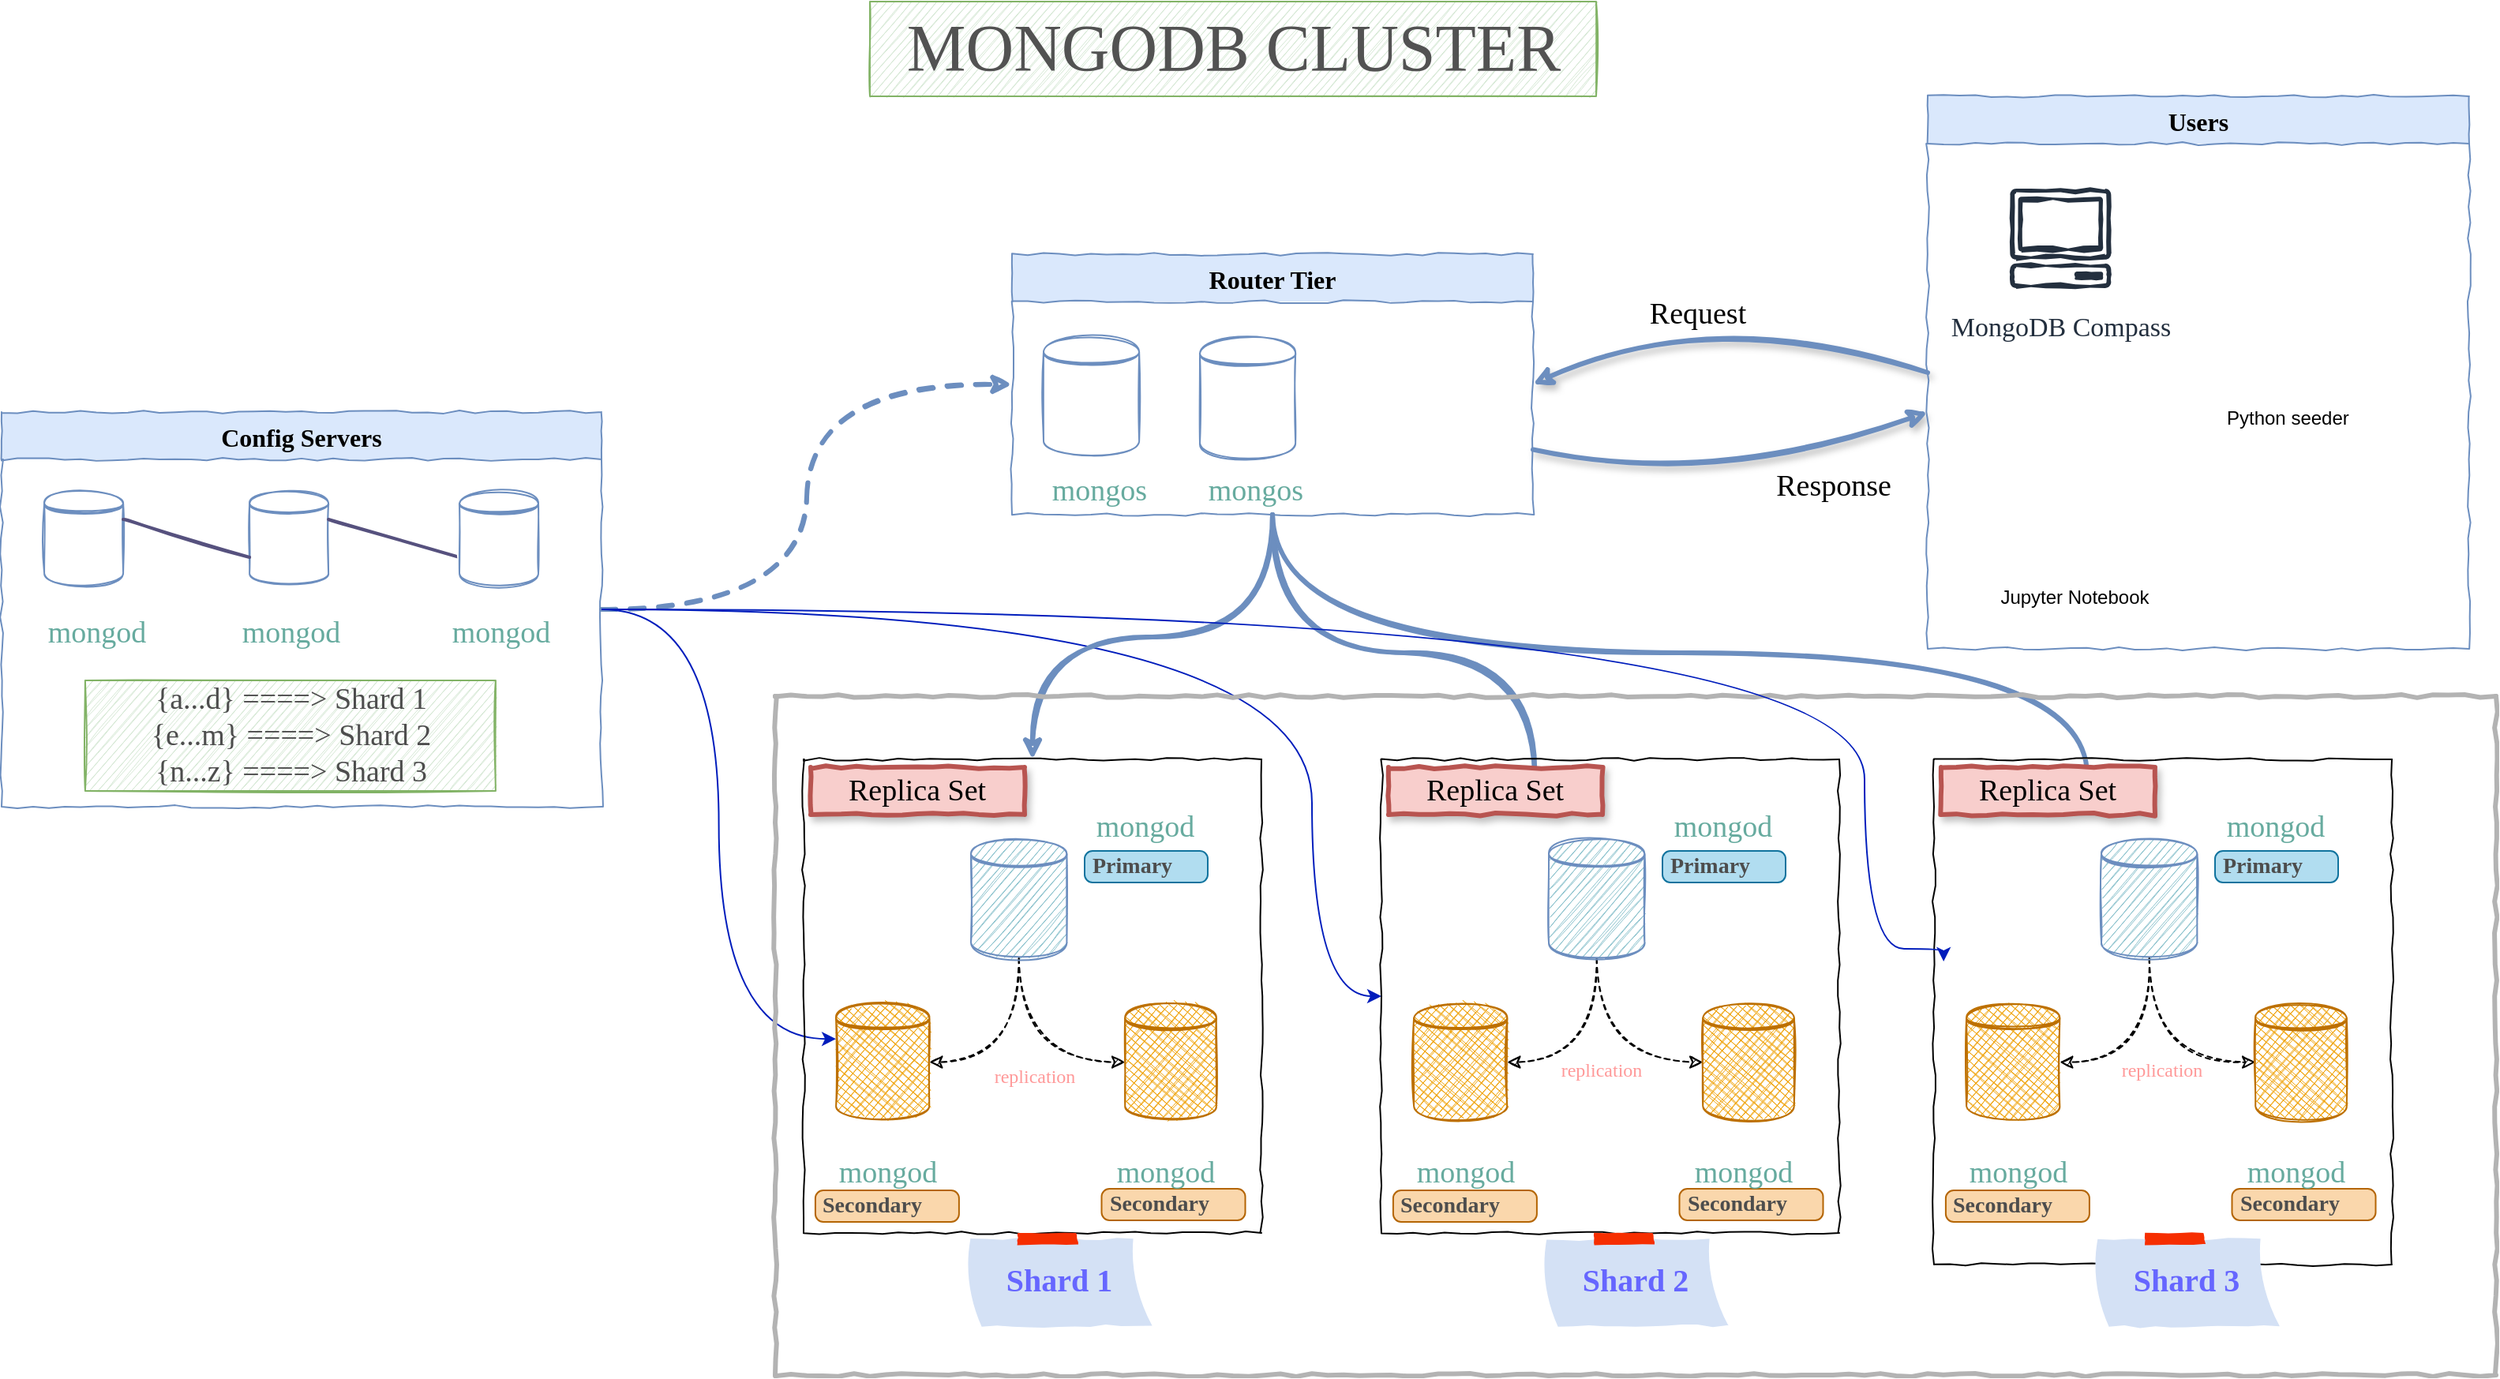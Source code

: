 <mxfile version="27.0.6">
  <diagram name="Page-1" id="GDXkgUDsIikYT0okoggX">
    <mxGraphModel dx="2209" dy="1267" grid="1" gridSize="10" guides="1" tooltips="1" connect="1" arrows="1" fold="1" page="1" pageScale="1" pageWidth="827" pageHeight="1169" math="0" shadow="0">
      <root>
        <mxCell id="0" />
        <mxCell id="1" parent="0" />
        <mxCell id="fuMWXnp4Dmd2ntmeUKRE-1" style="edgeStyle=orthogonalEdgeStyle;orthogonalLoop=1;jettySize=auto;html=1;exitX=1;exitY=0.5;exitDx=0;exitDy=0;entryX=0;entryY=0.5;entryDx=0;entryDy=0;fontFamily=Lucida Console;fontSize=12;strokeWidth=3;fillColor=#dae8fc;strokeColor=#6c8ebf;dashed=1;curved=1;sketch=1;" edge="1" parent="1" source="fuMWXnp4Dmd2ntmeUKRE-3" target="fuMWXnp4Dmd2ntmeUKRE-27">
          <mxGeometry relative="1" as="geometry" />
        </mxCell>
        <mxCell id="fuMWXnp4Dmd2ntmeUKRE-128" style="edgeStyle=orthogonalEdgeStyle;rounded=0;orthogonalLoop=1;jettySize=auto;html=1;entryX=0;entryY=0.3;entryDx=0;entryDy=0;curved=1;fillColor=#0050ef;strokeColor=#001DBC;" edge="1" parent="1" source="fuMWXnp4Dmd2ntmeUKRE-3" target="fuMWXnp4Dmd2ntmeUKRE-57">
          <mxGeometry relative="1" as="geometry" />
        </mxCell>
        <mxCell id="fuMWXnp4Dmd2ntmeUKRE-129" style="edgeStyle=orthogonalEdgeStyle;rounded=0;orthogonalLoop=1;jettySize=auto;html=1;fillColor=#0050ef;strokeColor=#001DBC;curved=1;" edge="1" parent="1" source="fuMWXnp4Dmd2ntmeUKRE-3" target="fuMWXnp4Dmd2ntmeUKRE-68">
          <mxGeometry relative="1" as="geometry">
            <Array as="points">
              <mxPoint x="880" y="445" />
              <mxPoint x="880" y="690" />
            </Array>
          </mxGeometry>
        </mxCell>
        <mxCell id="fuMWXnp4Dmd2ntmeUKRE-3" value="Config Servers" style="swimlane;fontSize=16;startSize=30;fontFamily=Lucida Console;sketchStyle=comic;collapsible=0;fillColor=#dae8fc;strokeColor=#6c8ebf;sketch=1;" vertex="1" parent="1">
          <mxGeometry x="50" y="320" width="380" height="250" as="geometry" />
        </mxCell>
        <mxCell id="fuMWXnp4Dmd2ntmeUKRE-4" value="" style="group;sketch=1;" vertex="1" connectable="0" parent="fuMWXnp4Dmd2ntmeUKRE-3">
          <mxGeometry x="27.05" y="50" width="65.9" height="75" as="geometry" />
        </mxCell>
        <mxCell id="fuMWXnp4Dmd2ntmeUKRE-5" value="" style="shape=datastore;whiteSpace=wrap;html=1;glass=0;fontFamily=Lucida Console;fontSize=16;strokeColor=#6c8ebf;shadow=0;fillStyle=solid;sketch=1;" vertex="1" parent="fuMWXnp4Dmd2ntmeUKRE-4">
          <mxGeometry width="50" height="60" as="geometry" />
        </mxCell>
        <mxCell id="fuMWXnp4Dmd2ntmeUKRE-6" value="" style="shape=image;verticalLabelPosition=bottom;labelBackgroundColor=#ffffff;verticalAlign=top;aspect=fixed;imageAspect=0;image=https://upload.wikimedia.org/wikipedia/commons/thumb/f/f9/Antu_mongodb.svg/2048px-Antu_mongodb.svg.png;direction=south;sketch=1;" vertex="1" parent="fuMWXnp4Dmd2ntmeUKRE-4">
          <mxGeometry x="11.667" y="19.997" width="26.667" height="26.667" as="geometry" />
        </mxCell>
        <mxCell id="fuMWXnp4Dmd2ntmeUKRE-7" value="" style="shape=image;verticalLabelPosition=bottom;labelBackgroundColor=#ffffff;verticalAlign=top;aspect=fixed;imageAspect=0;image=https://www.docker.com/wp-content/uploads/2022/03/vertical-logo-monochromatic.png;sketch=1;" vertex="1" parent="fuMWXnp4Dmd2ntmeUKRE-4">
          <mxGeometry x="25" y="40" width="40.9" height="35" as="geometry" />
        </mxCell>
        <mxCell id="fuMWXnp4Dmd2ntmeUKRE-8" value="" style="group;sketch=1;" vertex="1" connectable="0" parent="fuMWXnp4Dmd2ntmeUKRE-3">
          <mxGeometry x="157.05" y="50" width="65.9" height="75" as="geometry" />
        </mxCell>
        <mxCell id="fuMWXnp4Dmd2ntmeUKRE-9" value="" style="shape=datastore;whiteSpace=wrap;html=1;glass=0;fontFamily=Lucida Console;fontSize=16;strokeColor=#6c8ebf;shadow=0;fillStyle=solid;sketch=1;" vertex="1" parent="fuMWXnp4Dmd2ntmeUKRE-8">
          <mxGeometry width="50" height="60" as="geometry" />
        </mxCell>
        <mxCell id="fuMWXnp4Dmd2ntmeUKRE-10" value="" style="shape=image;verticalLabelPosition=bottom;labelBackgroundColor=#ffffff;verticalAlign=top;aspect=fixed;imageAspect=0;image=https://upload.wikimedia.org/wikipedia/commons/thumb/f/f9/Antu_mongodb.svg/2048px-Antu_mongodb.svg.png;direction=south;sketch=1;" vertex="1" parent="fuMWXnp4Dmd2ntmeUKRE-8">
          <mxGeometry x="11.667" y="19.997" width="26.667" height="26.667" as="geometry" />
        </mxCell>
        <mxCell id="fuMWXnp4Dmd2ntmeUKRE-11" value="" style="shape=image;verticalLabelPosition=bottom;labelBackgroundColor=#ffffff;verticalAlign=top;aspect=fixed;imageAspect=0;image=https://www.docker.com/wp-content/uploads/2022/03/vertical-logo-monochromatic.png;sketch=1;" vertex="1" parent="fuMWXnp4Dmd2ntmeUKRE-8">
          <mxGeometry x="25" y="40" width="40.9" height="35" as="geometry" />
        </mxCell>
        <mxCell id="fuMWXnp4Dmd2ntmeUKRE-12" value="mongod" style="text;html=1;align=center;verticalAlign=middle;resizable=0;points=[];autosize=1;strokeColor=none;fontSize=19;fontFamily=Lucida Console;fontColor=#67AB9F;sketch=1;" vertex="1" parent="fuMWXnp4Dmd2ntmeUKRE-3">
          <mxGeometry x="142.95" y="125" width="80" height="30" as="geometry" />
        </mxCell>
        <mxCell id="fuMWXnp4Dmd2ntmeUKRE-13" value="mongod" style="text;html=1;align=center;verticalAlign=middle;resizable=0;points=[];autosize=1;strokeColor=none;fontSize=19;fontFamily=Lucida Console;fontColor=#67AB9F;sketch=1;" vertex="1" parent="fuMWXnp4Dmd2ntmeUKRE-3">
          <mxGeometry x="20.0" y="125" width="80" height="30" as="geometry" />
        </mxCell>
        <mxCell id="fuMWXnp4Dmd2ntmeUKRE-14" value="mongod" style="text;html=1;align=center;verticalAlign=middle;resizable=0;points=[];autosize=1;strokeColor=none;fontSize=19;fontFamily=Lucida Console;fontColor=#67AB9F;sketch=1;" vertex="1" parent="fuMWXnp4Dmd2ntmeUKRE-3">
          <mxGeometry x="275.9" y="125" width="80" height="30" as="geometry" />
        </mxCell>
        <mxCell id="fuMWXnp4Dmd2ntmeUKRE-15" style="orthogonalLoop=1;jettySize=auto;html=1;exitX=1;exitY=0.3;exitDx=0;exitDy=0;entryX=0;entryY=0.7;entryDx=0;entryDy=0;fontFamily=Lucida Console;fontSize=19;fontColor=#67AB9F;strokeWidth=2;endArrow=none;endFill=0;fillColor=#d0cee2;strokeColor=#56517e;curved=1;sketch=1;" edge="1" parent="fuMWXnp4Dmd2ntmeUKRE-3" source="fuMWXnp4Dmd2ntmeUKRE-5" target="fuMWXnp4Dmd2ntmeUKRE-9">
          <mxGeometry relative="1" as="geometry" />
        </mxCell>
        <mxCell id="fuMWXnp4Dmd2ntmeUKRE-16" style="orthogonalLoop=1;jettySize=auto;html=1;exitX=1;exitY=0.3;exitDx=0;exitDy=0;fontFamily=Lucida Console;fontSize=19;fontColor=#67AB9F;strokeWidth=2;endArrow=none;endFill=0;fillColor=#d0cee2;strokeColor=#56517e;entryX=0;entryY=0.7;entryDx=0;entryDy=0;curved=1;sketch=1;" edge="1" parent="fuMWXnp4Dmd2ntmeUKRE-3" source="fuMWXnp4Dmd2ntmeUKRE-9" target="fuMWXnp4Dmd2ntmeUKRE-18">
          <mxGeometry relative="1" as="geometry">
            <mxPoint x="111.706" y="300" as="targetPoint" />
          </mxGeometry>
        </mxCell>
        <mxCell id="fuMWXnp4Dmd2ntmeUKRE-17" value="" style="group;sketch=1;" vertex="1" connectable="0" parent="fuMWXnp4Dmd2ntmeUKRE-3">
          <mxGeometry x="290" y="50" width="65.9" height="75" as="geometry" />
        </mxCell>
        <mxCell id="fuMWXnp4Dmd2ntmeUKRE-18" value="" style="shape=datastore;whiteSpace=wrap;html=1;glass=0;fontFamily=Lucida Console;fontSize=16;strokeColor=#6c8ebf;shadow=0;fillStyle=solid;sketch=1;" vertex="1" parent="fuMWXnp4Dmd2ntmeUKRE-17">
          <mxGeometry width="50" height="60" as="geometry" />
        </mxCell>
        <mxCell id="fuMWXnp4Dmd2ntmeUKRE-19" value="" style="shape=image;verticalLabelPosition=bottom;labelBackgroundColor=#ffffff;verticalAlign=top;aspect=fixed;imageAspect=0;image=https://upload.wikimedia.org/wikipedia/commons/thumb/f/f9/Antu_mongodb.svg/2048px-Antu_mongodb.svg.png;direction=south;sketch=1;" vertex="1" parent="fuMWXnp4Dmd2ntmeUKRE-17">
          <mxGeometry x="11.667" y="19.997" width="26.667" height="26.667" as="geometry" />
        </mxCell>
        <mxCell id="fuMWXnp4Dmd2ntmeUKRE-20" value="" style="shape=image;verticalLabelPosition=bottom;labelBackgroundColor=#ffffff;verticalAlign=top;aspect=fixed;imageAspect=0;image=https://www.docker.com/wp-content/uploads/2022/03/vertical-logo-monochromatic.png;sketch=1;" vertex="1" parent="fuMWXnp4Dmd2ntmeUKRE-17">
          <mxGeometry x="25" y="40" width="40.9" height="35" as="geometry" />
        </mxCell>
        <mxCell id="fuMWXnp4Dmd2ntmeUKRE-21" value="&lt;font color=&quot;#4d4d4d&quot;&gt;{a...d} ====&amp;gt; Shard 1&lt;br&gt;{e...m} ====&amp;gt; Shard 2&lt;br&gt;{n...z} ====&amp;gt; Shard 3&lt;/font&gt;" style="text;html=1;align=center;verticalAlign=middle;resizable=0;points=[];autosize=1;strokeColor=#82b366;fontSize=19;fontFamily=Lucida Console;fillColor=#d5e8d4;glass=0;sketch=1;" vertex="1" parent="fuMWXnp4Dmd2ntmeUKRE-3">
          <mxGeometry x="52.95" y="170" width="260" height="70" as="geometry" />
        </mxCell>
        <mxCell id="fuMWXnp4Dmd2ntmeUKRE-22" style="edgeStyle=orthogonalEdgeStyle;orthogonalLoop=1;jettySize=auto;html=1;exitX=0.5;exitY=1;exitDx=0;exitDy=0;fontFamily=Lucida Console;fontSize=12;strokeWidth=3;strokeColor=#6c8ebf;fillColor=#dae8fc;curved=1;sketch=1;" edge="1" parent="1" source="fuMWXnp4Dmd2ntmeUKRE-27" target="fuMWXnp4Dmd2ntmeUKRE-41">
          <mxGeometry relative="1" as="geometry" />
        </mxCell>
        <mxCell id="fuMWXnp4Dmd2ntmeUKRE-23" style="edgeStyle=orthogonalEdgeStyle;orthogonalLoop=1;jettySize=auto;html=1;exitX=0.5;exitY=1;exitDx=0;exitDy=0;entryX=0.5;entryY=0;entryDx=0;entryDy=0;fontFamily=Lucida Console;fontSize=12;strokeWidth=3;strokeColor=#6c8ebf;fillColor=#dae8fc;curved=1;sketch=1;" edge="1" parent="1" source="fuMWXnp4Dmd2ntmeUKRE-27">
          <mxGeometry relative="1" as="geometry">
            <mxPoint x="1021" y="560" as="targetPoint" />
          </mxGeometry>
        </mxCell>
        <mxCell id="fuMWXnp4Dmd2ntmeUKRE-24" style="edgeStyle=orthogonalEdgeStyle;orthogonalLoop=1;jettySize=auto;html=1;exitX=0.5;exitY=1;exitDx=0;exitDy=0;fontFamily=Lucida Console;fontSize=12;strokeWidth=3;strokeColor=#6c8ebf;fillColor=#dae8fc;curved=1;sketch=1;" edge="1" parent="1" source="fuMWXnp4Dmd2ntmeUKRE-27">
          <mxGeometry relative="1" as="geometry">
            <mxPoint x="1371" y="560" as="targetPoint" />
          </mxGeometry>
        </mxCell>
        <mxCell id="fuMWXnp4Dmd2ntmeUKRE-25" style="edgeStyle=none;orthogonalLoop=1;jettySize=auto;html=1;exitX=1;exitY=0.75;exitDx=0;exitDy=0;shadow=1;fontFamily=Lucida Console;fontSize=19;fontColor=#000000;endArrow=classic;endFill=1;strokeWidth=3;fillColor=#dae8fc;strokeColor=#6c8ebf;curved=1;sketch=1;" edge="1" parent="1" source="fuMWXnp4Dmd2ntmeUKRE-27">
          <mxGeometry relative="1" as="geometry">
            <mxPoint x="1270" y="320" as="targetPoint" />
            <Array as="points">
              <mxPoint x="1130" y="370" />
            </Array>
          </mxGeometry>
        </mxCell>
        <mxCell id="fuMWXnp4Dmd2ntmeUKRE-26" value="Response" style="edgeLabel;html=1;align=center;verticalAlign=middle;resizable=0;points=[];fontSize=19;fontFamily=Lucida Console;fontColor=#000000;sketch=1;" vertex="1" connectable="0" parent="fuMWXnp4Dmd2ntmeUKRE-25">
          <mxGeometry x="-0.402" y="2" relative="1" as="geometry">
            <mxPoint x="113" y="7" as="offset" />
          </mxGeometry>
        </mxCell>
        <mxCell id="fuMWXnp4Dmd2ntmeUKRE-27" value="Router Tier" style="swimlane;startSize=30;fontSize=16;fontFamily=Lucida Console;sketchStyle=comic;collapsible=0;fillColor=#dae8fc;strokeColor=#6c8ebf;sketch=1;" vertex="1" parent="1">
          <mxGeometry x="690" y="220" width="330" height="165" as="geometry" />
        </mxCell>
        <mxCell id="fuMWXnp4Dmd2ntmeUKRE-30" value="" style="group;sketch=1;" vertex="1" connectable="0" parent="fuMWXnp4Dmd2ntmeUKRE-27">
          <mxGeometry x="20" y="52" width="70" height="88" as="geometry" />
        </mxCell>
        <mxCell id="fuMWXnp4Dmd2ntmeUKRE-31" value="" style="shape=datastore;whiteSpace=wrap;html=1;glass=0;fontFamily=Lucida Console;fontSize=16;strokeColor=#6c8ebf;shadow=0;fillStyle=solid;sketch=1;" vertex="1" parent="fuMWXnp4Dmd2ntmeUKRE-30">
          <mxGeometry width="60.569" height="76.522" as="geometry" />
        </mxCell>
        <mxCell id="fuMWXnp4Dmd2ntmeUKRE-32" value="" style="shape=image;verticalLabelPosition=bottom;labelBackgroundColor=#ffffff;verticalAlign=top;aspect=fixed;imageAspect=0;image=https://upload.wikimedia.org/wikipedia/commons/thumb/f/f9/Antu_mongodb.svg/2048px-Antu_mongodb.svg.png;direction=south;sketch=1;" vertex="1" parent="fuMWXnp4Dmd2ntmeUKRE-30">
          <mxGeometry x="8.653" y="22.957" width="38.261" height="38.261" as="geometry" />
        </mxCell>
        <mxCell id="fuMWXnp4Dmd2ntmeUKRE-33" value="" style="shape=image;verticalLabelPosition=bottom;labelBackgroundColor=#ffffff;verticalAlign=top;aspect=fixed;imageAspect=0;image=https://www.docker.com/wp-content/uploads/2022/03/vertical-logo-monochromatic.png;sketch=1;" vertex="1" parent="fuMWXnp4Dmd2ntmeUKRE-30">
          <mxGeometry x="34.611" y="61.217" width="31.297" height="26.783" as="geometry" />
        </mxCell>
        <mxCell id="fuMWXnp4Dmd2ntmeUKRE-34" value="" style="group;sketch=1;" vertex="1" connectable="0" parent="fuMWXnp4Dmd2ntmeUKRE-27">
          <mxGeometry x="119" y="53" width="70" height="88" as="geometry" />
        </mxCell>
        <mxCell id="fuMWXnp4Dmd2ntmeUKRE-35" value="" style="shape=datastore;whiteSpace=wrap;html=1;glass=0;fontFamily=Lucida Console;fontSize=16;strokeColor=#6c8ebf;shadow=0;fillStyle=solid;sketch=1;" vertex="1" parent="fuMWXnp4Dmd2ntmeUKRE-34">
          <mxGeometry width="60.569" height="76.522" as="geometry" />
        </mxCell>
        <mxCell id="fuMWXnp4Dmd2ntmeUKRE-36" value="" style="shape=image;verticalLabelPosition=bottom;labelBackgroundColor=#ffffff;verticalAlign=top;aspect=fixed;imageAspect=0;image=https://upload.wikimedia.org/wikipedia/commons/thumb/f/f9/Antu_mongodb.svg/2048px-Antu_mongodb.svg.png;direction=south;sketch=1;" vertex="1" parent="fuMWXnp4Dmd2ntmeUKRE-34">
          <mxGeometry x="8.653" y="22.957" width="38.261" height="38.261" as="geometry" />
        </mxCell>
        <mxCell id="fuMWXnp4Dmd2ntmeUKRE-37" value="" style="shape=image;verticalLabelPosition=bottom;labelBackgroundColor=#ffffff;verticalAlign=top;aspect=fixed;imageAspect=0;image=https://www.docker.com/wp-content/uploads/2022/03/vertical-logo-monochromatic.png;sketch=1;" vertex="1" parent="fuMWXnp4Dmd2ntmeUKRE-34">
          <mxGeometry x="34.611" y="61.217" width="31.297" height="26.783" as="geometry" />
        </mxCell>
        <mxCell id="fuMWXnp4Dmd2ntmeUKRE-38" value="mongos" style="text;html=1;align=center;verticalAlign=middle;resizable=0;points=[];autosize=1;strokeColor=none;fontSize=19;fontFamily=Lucida Console;fontColor=#67AB9F;sketch=1;" vertex="1" parent="fuMWXnp4Dmd2ntmeUKRE-27">
          <mxGeometry x="15" y="135" width="80" height="30" as="geometry" />
        </mxCell>
        <mxCell id="fuMWXnp4Dmd2ntmeUKRE-39" value="mongos" style="text;html=1;align=center;verticalAlign=middle;resizable=0;points=[];autosize=1;strokeColor=none;fontSize=19;fontFamily=Lucida Console;fontColor=#67AB9F;sketch=1;" vertex="1" parent="fuMWXnp4Dmd2ntmeUKRE-27">
          <mxGeometry x="114" y="135" width="80" height="30" as="geometry" />
        </mxCell>
        <mxCell id="fuMWXnp4Dmd2ntmeUKRE-40" value="" style="swimlane;startSize=0;shadow=0;glass=0;disableMultiStroke=0;disableMultiStrokeFill=0;sketchStyle=comic;pointerEvents=1;fontFamily=Lucida Console;fontSize=12;fillColor=#bac8d3;collapsible=0;strokeWidth=3;swimlaneLine=0;strokeColor=#B3B3B3;sketch=1;" vertex="1" parent="1">
          <mxGeometry x="540" y="500" width="1090" height="430" as="geometry" />
        </mxCell>
        <mxCell id="fuMWXnp4Dmd2ntmeUKRE-41" value="" style="swimlane;startSize=0;shadow=0;glass=0;fontFamily=Lucida Console;fontSize=16;fillColor=#ffffff;gradientColor=none;sketchStyle=comic;collapsible=0;sketch=1;" vertex="1" parent="fuMWXnp4Dmd2ntmeUKRE-40">
          <mxGeometry x="18" y="40" width="290" height="300" as="geometry" />
        </mxCell>
        <mxCell id="fuMWXnp4Dmd2ntmeUKRE-42" style="edgeStyle=orthogonalEdgeStyle;orthogonalLoop=1;jettySize=auto;html=1;exitX=0.5;exitY=1;exitDx=0;exitDy=0;entryX=1;entryY=0.5;entryDx=0;entryDy=0;fontFamily=Lucida Console;fontSize=16;dashed=1;curved=1;sketch=1;" edge="1" parent="fuMWXnp4Dmd2ntmeUKRE-41" source="fuMWXnp4Dmd2ntmeUKRE-46" target="fuMWXnp4Dmd2ntmeUKRE-57">
          <mxGeometry relative="1" as="geometry" />
        </mxCell>
        <mxCell id="fuMWXnp4Dmd2ntmeUKRE-43" value="&lt;font color=&quot;#ff9999&quot;&gt;replication&lt;/font&gt;" style="edgeLabel;html=1;align=center;verticalAlign=middle;resizable=0;points=[];fontSize=12;fontFamily=Lucida Console;fontStyle=0;fontColor=#67AB9F;labelBackgroundColor=#ffffff;sketch=1;" vertex="1" connectable="0" parent="fuMWXnp4Dmd2ntmeUKRE-42">
          <mxGeometry x="-0.23" y="-2" relative="1" as="geometry">
            <mxPoint x="11" y="28" as="offset" />
          </mxGeometry>
        </mxCell>
        <mxCell id="fuMWXnp4Dmd2ntmeUKRE-44" style="edgeStyle=orthogonalEdgeStyle;orthogonalLoop=1;jettySize=auto;html=1;exitX=0.5;exitY=1;exitDx=0;exitDy=0;entryX=0;entryY=0.5;entryDx=0;entryDy=0;fontFamily=Lucida Console;fontSize=16;dashed=1;curved=1;sketch=1;" edge="1" parent="fuMWXnp4Dmd2ntmeUKRE-41" source="fuMWXnp4Dmd2ntmeUKRE-46" target="fuMWXnp4Dmd2ntmeUKRE-62">
          <mxGeometry relative="1" as="geometry" />
        </mxCell>
        <mxCell id="fuMWXnp4Dmd2ntmeUKRE-45" value="" style="group;sketch=1;" vertex="1" connectable="0" parent="fuMWXnp4Dmd2ntmeUKRE-41">
          <mxGeometry x="106" y="50" width="80" height="95" as="geometry" />
        </mxCell>
        <mxCell id="fuMWXnp4Dmd2ntmeUKRE-46" value="" style="shape=datastore;whiteSpace=wrap;html=1;glass=0;fontFamily=Lucida Console;fontSize=16;strokeColor=#6c8ebf;shadow=0;fillStyle=hachure;fillColor=#89C1CC;sketch=1;" vertex="1" parent="fuMWXnp4Dmd2ntmeUKRE-45">
          <mxGeometry width="60.698" height="76" as="geometry" />
        </mxCell>
        <mxCell id="fuMWXnp4Dmd2ntmeUKRE-47" value="" style="shape=image;verticalLabelPosition=bottom;labelBackgroundColor=#ffffff;verticalAlign=top;aspect=fixed;imageAspect=0;image=https://upload.wikimedia.org/wikipedia/commons/thumb/f/f9/Antu_mongodb.svg/2048px-Antu_mongodb.svg.png;direction=south;sketch=1;" vertex="1" parent="fuMWXnp4Dmd2ntmeUKRE-45">
          <mxGeometry x="14.164" y="25.329" width="32.372" height="32.372" as="geometry" />
        </mxCell>
        <mxCell id="fuMWXnp4Dmd2ntmeUKRE-48" value="" style="shape=image;verticalLabelPosition=bottom;labelBackgroundColor=#ffffff;verticalAlign=top;aspect=fixed;imageAspect=0;image=https://www.docker.com/wp-content/uploads/2022/03/vertical-logo-monochromatic.png;dashed=1;dashPattern=1 1;sketch=1;" vertex="1" parent="fuMWXnp4Dmd2ntmeUKRE-45">
          <mxGeometry x="38.001" y="52.513" width="49.651" height="42.489" as="geometry" />
        </mxCell>
        <mxCell id="fuMWXnp4Dmd2ntmeUKRE-49" value="&lt;font color=&quot;#4d4d4d&quot;&gt;Secondary&lt;/font&gt;" style="html=1;shadow=0;dashed=0;shape=mxgraph.bootstrap.rrect;rSize=5;strokeColor=#b46504;strokeWidth=1;fillColor=#fad7ac;whiteSpace=wrap;align=left;verticalAlign=middle;spacingLeft=0;fontStyle=1;fontSize=14;spacing=5;glass=0;disableMultiStroke=0;disableMultiStrokeFill=0;sketchStyle=comic;pointerEvents=1;fontFamily=Lucida Console;sketch=1;" vertex="1" parent="fuMWXnp4Dmd2ntmeUKRE-41">
          <mxGeometry x="7.45" y="273" width="91" height="20" as="geometry" />
        </mxCell>
        <mxCell id="fuMWXnp4Dmd2ntmeUKRE-50" value="&lt;font color=&quot;#4d4d4d&quot;&gt;Primary&lt;/font&gt;" style="html=1;shadow=0;dashed=0;shape=mxgraph.bootstrap.rrect;rSize=5;strokeColor=#10739e;strokeWidth=1;fillColor=#b1ddf0;whiteSpace=wrap;align=left;verticalAlign=middle;spacingLeft=0;fontStyle=1;fontSize=14;spacing=5;glass=0;disableMultiStroke=0;disableMultiStrokeFill=0;sketchStyle=comic;pointerEvents=1;fontFamily=Lucida Console;sketch=1;" vertex="1" parent="fuMWXnp4Dmd2ntmeUKRE-41">
          <mxGeometry x="178" y="58" width="78" height="20" as="geometry" />
        </mxCell>
        <mxCell id="fuMWXnp4Dmd2ntmeUKRE-51" value="&lt;font color=&quot;#4d4d4d&quot;&gt;Secondary&lt;/font&gt;" style="html=1;shadow=0;dashed=0;shape=mxgraph.bootstrap.rrect;rSize=5;strokeColor=#b46504;strokeWidth=1;fillColor=#fad7ac;whiteSpace=wrap;align=left;verticalAlign=middle;spacingLeft=0;fontStyle=1;fontSize=14;spacing=5;glass=0;disableMultiStroke=0;disableMultiStrokeFill=0;sketchStyle=comic;pointerEvents=1;fontFamily=Lucida Console;sketch=1;" vertex="1" parent="fuMWXnp4Dmd2ntmeUKRE-41">
          <mxGeometry x="188.75" y="272" width="91" height="20" as="geometry" />
        </mxCell>
        <mxCell id="fuMWXnp4Dmd2ntmeUKRE-52" value="mongod" style="text;html=1;align=center;verticalAlign=middle;resizable=0;points=[];autosize=1;strokeColor=none;fontSize=19;fontFamily=Lucida Console;fontColor=#67AB9F;sketch=1;" vertex="1" parent="fuMWXnp4Dmd2ntmeUKRE-41">
          <mxGeometry x="176" y="28" width="80" height="30" as="geometry" />
        </mxCell>
        <mxCell id="fuMWXnp4Dmd2ntmeUKRE-53" value="mongod" style="text;html=1;align=center;verticalAlign=middle;resizable=0;points=[];autosize=1;strokeColor=none;fontSize=19;fontFamily=Lucida Console;fontColor=#67AB9F;sketch=1;" vertex="1" parent="fuMWXnp4Dmd2ntmeUKRE-41">
          <mxGeometry x="188.75" y="247" width="80" height="30" as="geometry" />
        </mxCell>
        <mxCell id="fuMWXnp4Dmd2ntmeUKRE-54" value="mongod" style="text;html=1;align=center;verticalAlign=middle;resizable=0;points=[];autosize=1;strokeColor=none;fontSize=19;fontFamily=Lucida Console;fontColor=#67AB9F;sketch=1;" vertex="1" parent="fuMWXnp4Dmd2ntmeUKRE-41">
          <mxGeometry x="12.95" y="247" width="80" height="30" as="geometry" />
        </mxCell>
        <mxCell id="fuMWXnp4Dmd2ntmeUKRE-55" value="Replica Set" style="whiteSpace=wrap;html=1;shadow=1;glass=0;disableMultiStroke=0;disableMultiStrokeFill=0;sketchStyle=comic;pointerEvents=1;fontFamily=Lucida Console;fontSize=19;strokeColor=#b85450;strokeWidth=3;fillColor=#f8cecc;fillStyle=hachure;sketch=1;" vertex="1" parent="fuMWXnp4Dmd2ntmeUKRE-41">
          <mxGeometry x="4.45" y="5" width="135.55" height="30" as="geometry" />
        </mxCell>
        <mxCell id="fuMWXnp4Dmd2ntmeUKRE-56" value="" style="group;sketch=1;" vertex="1" connectable="0" parent="fuMWXnp4Dmd2ntmeUKRE-41">
          <mxGeometry x="20.55" y="155" width="77.9" height="92" as="geometry" />
        </mxCell>
        <mxCell id="fuMWXnp4Dmd2ntmeUKRE-57" value="" style="shape=datastore;whiteSpace=wrap;html=1;glass=0;fontFamily=Lucida Console;fontSize=16;strokeColor=#BD7000;shadow=0;fillStyle=cross-hatch;fillColor=#f0a30a;fontColor=#000000;sketch=1;" vertex="1" parent="fuMWXnp4Dmd2ntmeUKRE-56">
          <mxGeometry width="59.105" height="73.6" as="geometry" />
        </mxCell>
        <mxCell id="fuMWXnp4Dmd2ntmeUKRE-58" value="" style="shape=image;verticalLabelPosition=bottom;labelBackgroundColor=#ffffff;verticalAlign=top;aspect=fixed;imageAspect=0;image=https://upload.wikimedia.org/wikipedia/commons/thumb/f/f9/Antu_mongodb.svg/2048px-Antu_mongodb.svg.png;direction=south;sketch=1;" vertex="1" parent="fuMWXnp4Dmd2ntmeUKRE-56">
          <mxGeometry x="13.792" y="24.529" width="27.476" height="27.476" as="geometry" />
        </mxCell>
        <mxCell id="fuMWXnp4Dmd2ntmeUKRE-59" value="" style="shape=image;verticalLabelPosition=bottom;labelBackgroundColor=#ffffff;verticalAlign=top;aspect=fixed;imageAspect=0;image=https://www.docker.com/wp-content/uploads/2022/03/vertical-logo-monochromatic.png;sketch=1;" vertex="1" parent="fuMWXnp4Dmd2ntmeUKRE-56">
          <mxGeometry x="29.552" y="49.067" width="42.141" height="36.062" as="geometry" />
        </mxCell>
        <mxCell id="fuMWXnp4Dmd2ntmeUKRE-60" style="edgeStyle=none;orthogonalLoop=1;jettySize=auto;html=1;exitX=0;exitY=0.3;exitDx=0;exitDy=0;fontFamily=Lucida Console;fontSize=19;fontColor=#67AB9F;endArrow=none;endFill=0;strokeWidth=2;curved=1;sketch=1;" edge="1" parent="fuMWXnp4Dmd2ntmeUKRE-56" source="fuMWXnp4Dmd2ntmeUKRE-57" target="fuMWXnp4Dmd2ntmeUKRE-57">
          <mxGeometry relative="1" as="geometry" />
        </mxCell>
        <mxCell id="fuMWXnp4Dmd2ntmeUKRE-61" value="" style="group;sketch=1;" vertex="1" connectable="0" parent="fuMWXnp4Dmd2ntmeUKRE-41">
          <mxGeometry x="203.6" y="155" width="76.15" height="92" as="geometry" />
        </mxCell>
        <mxCell id="fuMWXnp4Dmd2ntmeUKRE-62" value="" style="shape=datastore;whiteSpace=wrap;html=1;glass=0;fontFamily=Lucida Console;fontSize=16;strokeColor=#BD7000;shadow=0;fillStyle=cross-hatch;fillColor=#f0a30a;sketch=1;" vertex="1" parent="fuMWXnp4Dmd2ntmeUKRE-61">
          <mxGeometry width="57.777" height="73.6" as="geometry" />
        </mxCell>
        <mxCell id="fuMWXnp4Dmd2ntmeUKRE-63" value="" style="shape=image;verticalLabelPosition=bottom;labelBackgroundColor=#ffffff;verticalAlign=top;aspect=fixed;imageAspect=0;image=https://upload.wikimedia.org/wikipedia/commons/thumb/f/f9/Antu_mongodb.svg/2048px-Antu_mongodb.svg.png;direction=south;sketch=1;" vertex="1" parent="fuMWXnp4Dmd2ntmeUKRE-61">
          <mxGeometry x="13.482" y="24.529" width="26.667" height="26.667" as="geometry" />
        </mxCell>
        <mxCell id="fuMWXnp4Dmd2ntmeUKRE-64" value="" style="shape=image;verticalLabelPosition=bottom;labelBackgroundColor=#ffffff;verticalAlign=top;aspect=fixed;imageAspect=0;image=https://www.docker.com/wp-content/uploads/2022/03/vertical-logo-monochromatic.png;sketch=1;" vertex="1" parent="fuMWXnp4Dmd2ntmeUKRE-61">
          <mxGeometry x="28.888" y="49.067" width="40.9" height="35" as="geometry" />
        </mxCell>
        <mxCell id="fuMWXnp4Dmd2ntmeUKRE-65" value="&lt;font style=&quot;font-size: 20px&quot; color=&quot;#6666ff&quot;&gt;&lt;b&gt;Shard 1&lt;/b&gt;&lt;/font&gt;" style="strokeWidth=1;shadow=0;dashed=0;align=center;html=1;shape=mxgraph.mockup.text.stickyNote2;fontColor=#666666;mainText=;fontSize=17;whiteSpace=wrap;strokeColor=#F62E00;glass=0;disableMultiStroke=0;disableMultiStrokeFill=0;sketchStyle=comic;pointerEvents=1;fontFamily=Lucida Console;fillColor=#D4E1F5;sketch=1;" vertex="1" parent="fuMWXnp4Dmd2ntmeUKRE-40">
          <mxGeometry x="120" y="340" width="120" height="60" as="geometry" />
        </mxCell>
        <mxCell id="fuMWXnp4Dmd2ntmeUKRE-68" value="" style="swimlane;startSize=0;shadow=0;glass=0;fontFamily=Lucida Console;fontSize=16;fillColor=#ffffff;gradientColor=none;sketchStyle=comic;collapsible=0;sketch=1;" vertex="1" parent="fuMWXnp4Dmd2ntmeUKRE-40">
          <mxGeometry x="384" y="40" width="290" height="300" as="geometry" />
        </mxCell>
        <mxCell id="fuMWXnp4Dmd2ntmeUKRE-69" style="edgeStyle=orthogonalEdgeStyle;orthogonalLoop=1;jettySize=auto;html=1;exitX=0.5;exitY=1;exitDx=0;exitDy=0;entryX=1;entryY=0.5;entryDx=0;entryDy=0;fontFamily=Lucida Console;fontSize=16;dashed=1;curved=1;sketch=1;" edge="1" parent="fuMWXnp4Dmd2ntmeUKRE-68" source="fuMWXnp4Dmd2ntmeUKRE-72" target="fuMWXnp4Dmd2ntmeUKRE-83">
          <mxGeometry relative="1" as="geometry" />
        </mxCell>
        <mxCell id="fuMWXnp4Dmd2ntmeUKRE-70" style="edgeStyle=orthogonalEdgeStyle;orthogonalLoop=1;jettySize=auto;html=1;exitX=0.5;exitY=1;exitDx=0;exitDy=0;entryX=0;entryY=0.5;entryDx=0;entryDy=0;fontFamily=Lucida Console;fontSize=16;dashed=1;curved=1;sketch=1;" edge="1" parent="fuMWXnp4Dmd2ntmeUKRE-68" source="fuMWXnp4Dmd2ntmeUKRE-72" target="fuMWXnp4Dmd2ntmeUKRE-88">
          <mxGeometry relative="1" as="geometry" />
        </mxCell>
        <mxCell id="fuMWXnp4Dmd2ntmeUKRE-71" value="" style="group;sketch=1;" vertex="1" connectable="0" parent="fuMWXnp4Dmd2ntmeUKRE-68">
          <mxGeometry x="106" y="50" width="80" height="95" as="geometry" />
        </mxCell>
        <mxCell id="fuMWXnp4Dmd2ntmeUKRE-72" value="" style="shape=datastore;whiteSpace=wrap;html=1;glass=0;fontFamily=Lucida Console;fontSize=16;strokeColor=#6c8ebf;shadow=0;fillStyle=hachure;fillColor=#89C1CC;sketch=1;" vertex="1" parent="fuMWXnp4Dmd2ntmeUKRE-71">
          <mxGeometry width="60.698" height="76" as="geometry" />
        </mxCell>
        <mxCell id="fuMWXnp4Dmd2ntmeUKRE-73" value="" style="shape=image;verticalLabelPosition=bottom;labelBackgroundColor=#ffffff;verticalAlign=top;aspect=fixed;imageAspect=0;image=https://upload.wikimedia.org/wikipedia/commons/thumb/f/f9/Antu_mongodb.svg/2048px-Antu_mongodb.svg.png;direction=south;sketch=1;" vertex="1" parent="fuMWXnp4Dmd2ntmeUKRE-71">
          <mxGeometry x="14.164" y="25.329" width="32.372" height="32.372" as="geometry" />
        </mxCell>
        <mxCell id="fuMWXnp4Dmd2ntmeUKRE-74" value="" style="shape=image;verticalLabelPosition=bottom;labelBackgroundColor=#ffffff;verticalAlign=top;aspect=fixed;imageAspect=0;image=https://www.docker.com/wp-content/uploads/2022/03/vertical-logo-monochromatic.png;dashed=1;dashPattern=1 1;sketch=1;" vertex="1" parent="fuMWXnp4Dmd2ntmeUKRE-71">
          <mxGeometry x="38.001" y="52.513" width="49.651" height="42.489" as="geometry" />
        </mxCell>
        <mxCell id="fuMWXnp4Dmd2ntmeUKRE-75" value="&lt;font color=&quot;#4d4d4d&quot;&gt;Secondary&lt;/font&gt;" style="html=1;shadow=0;dashed=0;shape=mxgraph.bootstrap.rrect;rSize=5;strokeColor=#b46504;strokeWidth=1;fillColor=#fad7ac;whiteSpace=wrap;align=left;verticalAlign=middle;spacingLeft=0;fontStyle=1;fontSize=14;spacing=5;glass=0;disableMultiStroke=0;disableMultiStrokeFill=0;sketchStyle=comic;pointerEvents=1;fontFamily=Lucida Console;sketch=1;" vertex="1" parent="fuMWXnp4Dmd2ntmeUKRE-68">
          <mxGeometry x="7.45" y="273" width="91" height="20" as="geometry" />
        </mxCell>
        <mxCell id="fuMWXnp4Dmd2ntmeUKRE-76" value="&lt;font color=&quot;#4d4d4d&quot;&gt;Primary&lt;/font&gt;" style="html=1;shadow=0;dashed=0;shape=mxgraph.bootstrap.rrect;rSize=5;strokeColor=#10739e;strokeWidth=1;fillColor=#b1ddf0;whiteSpace=wrap;align=left;verticalAlign=middle;spacingLeft=0;fontStyle=1;fontSize=14;spacing=5;glass=0;disableMultiStroke=0;disableMultiStrokeFill=0;sketchStyle=comic;pointerEvents=1;fontFamily=Lucida Console;sketch=1;" vertex="1" parent="fuMWXnp4Dmd2ntmeUKRE-68">
          <mxGeometry x="178" y="58" width="78" height="20" as="geometry" />
        </mxCell>
        <mxCell id="fuMWXnp4Dmd2ntmeUKRE-77" value="&lt;font color=&quot;#4d4d4d&quot;&gt;Secondary&lt;/font&gt;" style="html=1;shadow=0;dashed=0;shape=mxgraph.bootstrap.rrect;rSize=5;strokeColor=#b46504;strokeWidth=1;fillColor=#fad7ac;whiteSpace=wrap;align=left;verticalAlign=middle;spacingLeft=0;fontStyle=1;fontSize=14;spacing=5;glass=0;disableMultiStroke=0;disableMultiStrokeFill=0;sketchStyle=comic;pointerEvents=1;fontFamily=Lucida Console;sketch=1;" vertex="1" parent="fuMWXnp4Dmd2ntmeUKRE-68">
          <mxGeometry x="188.75" y="272" width="91" height="20" as="geometry" />
        </mxCell>
        <mxCell id="fuMWXnp4Dmd2ntmeUKRE-78" value="mongod" style="text;html=1;align=center;verticalAlign=middle;resizable=0;points=[];autosize=1;strokeColor=none;fontSize=19;fontFamily=Lucida Console;fontColor=#67AB9F;sketch=1;" vertex="1" parent="fuMWXnp4Dmd2ntmeUKRE-68">
          <mxGeometry x="176" y="28" width="80" height="30" as="geometry" />
        </mxCell>
        <mxCell id="fuMWXnp4Dmd2ntmeUKRE-79" value="mongod" style="text;html=1;align=center;verticalAlign=middle;resizable=0;points=[];autosize=1;strokeColor=none;fontSize=19;fontFamily=Lucida Console;fontColor=#67AB9F;sketch=1;" vertex="1" parent="fuMWXnp4Dmd2ntmeUKRE-68">
          <mxGeometry x="188.75" y="247" width="80" height="30" as="geometry" />
        </mxCell>
        <mxCell id="fuMWXnp4Dmd2ntmeUKRE-80" value="mongod" style="text;html=1;align=center;verticalAlign=middle;resizable=0;points=[];autosize=1;strokeColor=none;fontSize=19;fontFamily=Lucida Console;fontColor=#67AB9F;sketch=1;" vertex="1" parent="fuMWXnp4Dmd2ntmeUKRE-68">
          <mxGeometry x="12.95" y="247" width="80" height="30" as="geometry" />
        </mxCell>
        <mxCell id="fuMWXnp4Dmd2ntmeUKRE-81" value="Replica Set" style="whiteSpace=wrap;html=1;shadow=1;glass=0;disableMultiStroke=0;disableMultiStrokeFill=0;sketchStyle=comic;pointerEvents=1;fontFamily=Lucida Console;fontSize=19;strokeColor=#b85450;strokeWidth=3;fillColor=#f8cecc;fillStyle=hachure;sketch=1;" vertex="1" parent="fuMWXnp4Dmd2ntmeUKRE-68">
          <mxGeometry x="4.45" y="5" width="135.55" height="30" as="geometry" />
        </mxCell>
        <mxCell id="fuMWXnp4Dmd2ntmeUKRE-82" value="" style="group;sketch=1;" vertex="1" connectable="0" parent="fuMWXnp4Dmd2ntmeUKRE-68">
          <mxGeometry x="20.55" y="155" width="77.9" height="92" as="geometry" />
        </mxCell>
        <mxCell id="fuMWXnp4Dmd2ntmeUKRE-83" value="" style="shape=datastore;whiteSpace=wrap;html=1;glass=0;fontFamily=Lucida Console;fontSize=16;strokeColor=#BD7000;shadow=0;fillStyle=cross-hatch;fillColor=#f0a30a;fontColor=#000000;sketch=1;" vertex="1" parent="fuMWXnp4Dmd2ntmeUKRE-82">
          <mxGeometry width="59.105" height="73.6" as="geometry" />
        </mxCell>
        <mxCell id="fuMWXnp4Dmd2ntmeUKRE-84" value="" style="shape=image;verticalLabelPosition=bottom;labelBackgroundColor=#ffffff;verticalAlign=top;aspect=fixed;imageAspect=0;image=https://upload.wikimedia.org/wikipedia/commons/thumb/f/f9/Antu_mongodb.svg/2048px-Antu_mongodb.svg.png;direction=south;sketch=1;" vertex="1" parent="fuMWXnp4Dmd2ntmeUKRE-82">
          <mxGeometry x="13.792" y="24.529" width="27.476" height="27.476" as="geometry" />
        </mxCell>
        <mxCell id="fuMWXnp4Dmd2ntmeUKRE-85" value="" style="shape=image;verticalLabelPosition=bottom;labelBackgroundColor=#ffffff;verticalAlign=top;aspect=fixed;imageAspect=0;image=https://www.docker.com/wp-content/uploads/2022/03/vertical-logo-monochromatic.png;sketch=1;" vertex="1" parent="fuMWXnp4Dmd2ntmeUKRE-82">
          <mxGeometry x="29.552" y="49.067" width="42.141" height="36.062" as="geometry" />
        </mxCell>
        <mxCell id="fuMWXnp4Dmd2ntmeUKRE-86" style="edgeStyle=none;orthogonalLoop=1;jettySize=auto;html=1;exitX=0;exitY=0.3;exitDx=0;exitDy=0;fontFamily=Lucida Console;fontSize=19;fontColor=#67AB9F;endArrow=none;endFill=0;strokeWidth=2;curved=1;sketch=1;" edge="1" parent="fuMWXnp4Dmd2ntmeUKRE-82" source="fuMWXnp4Dmd2ntmeUKRE-83" target="fuMWXnp4Dmd2ntmeUKRE-83">
          <mxGeometry relative="1" as="geometry" />
        </mxCell>
        <mxCell id="fuMWXnp4Dmd2ntmeUKRE-87" value="" style="group;sketch=1;" vertex="1" connectable="0" parent="fuMWXnp4Dmd2ntmeUKRE-68">
          <mxGeometry x="203.6" y="155" width="76.15" height="92" as="geometry" />
        </mxCell>
        <mxCell id="fuMWXnp4Dmd2ntmeUKRE-88" value="" style="shape=datastore;whiteSpace=wrap;html=1;glass=0;fontFamily=Lucida Console;fontSize=16;strokeColor=#BD7000;shadow=0;fillStyle=cross-hatch;fillColor=#f0a30a;sketch=1;" vertex="1" parent="fuMWXnp4Dmd2ntmeUKRE-87">
          <mxGeometry width="57.777" height="73.6" as="geometry" />
        </mxCell>
        <mxCell id="fuMWXnp4Dmd2ntmeUKRE-89" value="" style="shape=image;verticalLabelPosition=bottom;labelBackgroundColor=#ffffff;verticalAlign=top;aspect=fixed;imageAspect=0;image=https://upload.wikimedia.org/wikipedia/commons/thumb/f/f9/Antu_mongodb.svg/2048px-Antu_mongodb.svg.png;direction=south;sketch=1;" vertex="1" parent="fuMWXnp4Dmd2ntmeUKRE-87">
          <mxGeometry x="13.482" y="24.529" width="26.667" height="26.667" as="geometry" />
        </mxCell>
        <mxCell id="fuMWXnp4Dmd2ntmeUKRE-90" value="" style="shape=image;verticalLabelPosition=bottom;labelBackgroundColor=#ffffff;verticalAlign=top;aspect=fixed;imageAspect=0;image=https://www.docker.com/wp-content/uploads/2022/03/vertical-logo-monochromatic.png;sketch=1;" vertex="1" parent="fuMWXnp4Dmd2ntmeUKRE-87">
          <mxGeometry x="28.888" y="49.067" width="40.9" height="35" as="geometry" />
        </mxCell>
        <mxCell id="fuMWXnp4Dmd2ntmeUKRE-91" value="&lt;font color=&quot;#ff9999&quot;&gt;replication&lt;/font&gt;" style="edgeLabel;html=1;align=center;verticalAlign=middle;resizable=0;points=[];fontSize=12;fontFamily=Lucida Console;fontStyle=0;fontColor=#67AB9F;sketch=1;" vertex="1" connectable="0" parent="fuMWXnp4Dmd2ntmeUKRE-68">
          <mxGeometry x="140.0" y="169.997" as="geometry">
            <mxPoint x="-1" y="27" as="offset" />
          </mxGeometry>
        </mxCell>
        <mxCell id="fuMWXnp4Dmd2ntmeUKRE-92" value="" style="swimlane;startSize=0;shadow=0;glass=0;fontFamily=Lucida Console;fontSize=16;fillColor=#ffffff;gradientColor=none;sketchStyle=comic;collapsible=0;sketch=1;" vertex="1" parent="fuMWXnp4Dmd2ntmeUKRE-40">
          <mxGeometry x="734" y="40" width="290" height="320" as="geometry" />
        </mxCell>
        <mxCell id="fuMWXnp4Dmd2ntmeUKRE-93" style="edgeStyle=orthogonalEdgeStyle;orthogonalLoop=1;jettySize=auto;html=1;exitX=0.5;exitY=1;exitDx=0;exitDy=0;entryX=1;entryY=0.5;entryDx=0;entryDy=0;fontFamily=Lucida Console;fontSize=16;dashed=1;curved=1;sketch=1;" edge="1" parent="fuMWXnp4Dmd2ntmeUKRE-92" source="fuMWXnp4Dmd2ntmeUKRE-96" target="fuMWXnp4Dmd2ntmeUKRE-107">
          <mxGeometry relative="1" as="geometry" />
        </mxCell>
        <mxCell id="fuMWXnp4Dmd2ntmeUKRE-94" style="edgeStyle=orthogonalEdgeStyle;orthogonalLoop=1;jettySize=auto;html=1;exitX=0.5;exitY=1;exitDx=0;exitDy=0;entryX=0;entryY=0.5;entryDx=0;entryDy=0;fontFamily=Lucida Console;fontSize=16;dashed=1;curved=1;sketch=1;" edge="1" parent="fuMWXnp4Dmd2ntmeUKRE-92" source="fuMWXnp4Dmd2ntmeUKRE-96" target="fuMWXnp4Dmd2ntmeUKRE-112">
          <mxGeometry relative="1" as="geometry" />
        </mxCell>
        <mxCell id="fuMWXnp4Dmd2ntmeUKRE-95" value="" style="group;sketch=1;" vertex="1" connectable="0" parent="fuMWXnp4Dmd2ntmeUKRE-92">
          <mxGeometry x="106" y="50" width="80" height="95" as="geometry" />
        </mxCell>
        <mxCell id="fuMWXnp4Dmd2ntmeUKRE-96" value="" style="shape=datastore;whiteSpace=wrap;html=1;glass=0;fontFamily=Lucida Console;fontSize=16;strokeColor=#6c8ebf;shadow=0;fillStyle=hachure;fillColor=#89C1CC;sketch=1;" vertex="1" parent="fuMWXnp4Dmd2ntmeUKRE-95">
          <mxGeometry width="60.698" height="76" as="geometry" />
        </mxCell>
        <mxCell id="fuMWXnp4Dmd2ntmeUKRE-97" value="" style="shape=image;verticalLabelPosition=bottom;labelBackgroundColor=#ffffff;verticalAlign=top;aspect=fixed;imageAspect=0;image=https://upload.wikimedia.org/wikipedia/commons/thumb/f/f9/Antu_mongodb.svg/2048px-Antu_mongodb.svg.png;direction=south;sketch=1;" vertex="1" parent="fuMWXnp4Dmd2ntmeUKRE-95">
          <mxGeometry x="14.164" y="25.329" width="32.372" height="32.372" as="geometry" />
        </mxCell>
        <mxCell id="fuMWXnp4Dmd2ntmeUKRE-98" value="" style="shape=image;verticalLabelPosition=bottom;labelBackgroundColor=#ffffff;verticalAlign=top;aspect=fixed;imageAspect=0;image=https://www.docker.com/wp-content/uploads/2022/03/vertical-logo-monochromatic.png;dashed=1;dashPattern=1 1;sketch=1;" vertex="1" parent="fuMWXnp4Dmd2ntmeUKRE-95">
          <mxGeometry x="38.001" y="52.513" width="49.651" height="42.489" as="geometry" />
        </mxCell>
        <mxCell id="fuMWXnp4Dmd2ntmeUKRE-99" value="&lt;font color=&quot;#4d4d4d&quot;&gt;Secondary&lt;/font&gt;" style="html=1;shadow=0;dashed=0;shape=mxgraph.bootstrap.rrect;rSize=5;strokeColor=#b46504;strokeWidth=1;fillColor=#fad7ac;whiteSpace=wrap;align=left;verticalAlign=middle;spacingLeft=0;fontStyle=1;fontSize=14;spacing=5;glass=0;disableMultiStroke=0;disableMultiStrokeFill=0;sketchStyle=comic;pointerEvents=1;fontFamily=Lucida Console;sketch=1;" vertex="1" parent="fuMWXnp4Dmd2ntmeUKRE-92">
          <mxGeometry x="7.45" y="273" width="91" height="20" as="geometry" />
        </mxCell>
        <mxCell id="fuMWXnp4Dmd2ntmeUKRE-100" value="&lt;font color=&quot;#4d4d4d&quot;&gt;Primary&lt;/font&gt;" style="html=1;shadow=0;dashed=0;shape=mxgraph.bootstrap.rrect;rSize=5;strokeColor=#10739e;strokeWidth=1;fillColor=#b1ddf0;whiteSpace=wrap;align=left;verticalAlign=middle;spacingLeft=0;fontStyle=1;fontSize=14;spacing=5;glass=0;disableMultiStroke=0;disableMultiStrokeFill=0;sketchStyle=comic;pointerEvents=1;fontFamily=Lucida Console;sketch=1;" vertex="1" parent="fuMWXnp4Dmd2ntmeUKRE-92">
          <mxGeometry x="178" y="58" width="78" height="20" as="geometry" />
        </mxCell>
        <mxCell id="fuMWXnp4Dmd2ntmeUKRE-101" value="&lt;font color=&quot;#4d4d4d&quot;&gt;Secondary&lt;/font&gt;" style="html=1;shadow=0;dashed=0;shape=mxgraph.bootstrap.rrect;rSize=5;strokeColor=#b46504;strokeWidth=1;fillColor=#fad7ac;whiteSpace=wrap;align=left;verticalAlign=middle;spacingLeft=0;fontStyle=1;fontSize=14;spacing=5;glass=0;disableMultiStroke=0;disableMultiStrokeFill=0;sketchStyle=comic;pointerEvents=1;fontFamily=Lucida Console;sketch=1;" vertex="1" parent="fuMWXnp4Dmd2ntmeUKRE-92">
          <mxGeometry x="188.75" y="272" width="91" height="20" as="geometry" />
        </mxCell>
        <mxCell id="fuMWXnp4Dmd2ntmeUKRE-102" value="mongod" style="text;html=1;align=center;verticalAlign=middle;resizable=0;points=[];autosize=1;strokeColor=none;fontSize=19;fontFamily=Lucida Console;fontColor=#67AB9F;sketch=1;" vertex="1" parent="fuMWXnp4Dmd2ntmeUKRE-92">
          <mxGeometry x="176" y="28" width="80" height="30" as="geometry" />
        </mxCell>
        <mxCell id="fuMWXnp4Dmd2ntmeUKRE-103" value="mongod" style="text;html=1;align=center;verticalAlign=middle;resizable=0;points=[];autosize=1;strokeColor=none;fontSize=19;fontFamily=Lucida Console;fontColor=#67AB9F;sketch=1;" vertex="1" parent="fuMWXnp4Dmd2ntmeUKRE-92">
          <mxGeometry x="188.75" y="247" width="80" height="30" as="geometry" />
        </mxCell>
        <mxCell id="fuMWXnp4Dmd2ntmeUKRE-104" value="mongod" style="text;html=1;align=center;verticalAlign=middle;resizable=0;points=[];autosize=1;strokeColor=none;fontSize=19;fontFamily=Lucida Console;fontColor=#67AB9F;sketch=1;" vertex="1" parent="fuMWXnp4Dmd2ntmeUKRE-92">
          <mxGeometry x="12.95" y="247" width="80" height="30" as="geometry" />
        </mxCell>
        <mxCell id="fuMWXnp4Dmd2ntmeUKRE-105" value="Replica Set" style="whiteSpace=wrap;html=1;shadow=1;glass=0;disableMultiStroke=0;disableMultiStrokeFill=0;sketchStyle=comic;pointerEvents=1;fontFamily=Lucida Console;fontSize=19;strokeColor=#b85450;strokeWidth=3;fillColor=#f8cecc;fillStyle=hachure;sketch=1;" vertex="1" parent="fuMWXnp4Dmd2ntmeUKRE-92">
          <mxGeometry x="4.45" y="5" width="135.55" height="30" as="geometry" />
        </mxCell>
        <mxCell id="fuMWXnp4Dmd2ntmeUKRE-106" value="" style="group;sketch=1;" vertex="1" connectable="0" parent="fuMWXnp4Dmd2ntmeUKRE-92">
          <mxGeometry x="20.55" y="155" width="77.9" height="165" as="geometry" />
        </mxCell>
        <mxCell id="fuMWXnp4Dmd2ntmeUKRE-107" value="" style="shape=datastore;whiteSpace=wrap;html=1;glass=0;fontFamily=Lucida Console;fontSize=16;strokeColor=#BD7000;shadow=0;fillStyle=cross-hatch;fillColor=#f0a30a;fontColor=#000000;sketch=1;" vertex="1" parent="fuMWXnp4Dmd2ntmeUKRE-106">
          <mxGeometry width="59.105" height="73.6" as="geometry" />
        </mxCell>
        <mxCell id="fuMWXnp4Dmd2ntmeUKRE-108" value="" style="shape=image;verticalLabelPosition=bottom;labelBackgroundColor=#ffffff;verticalAlign=top;aspect=fixed;imageAspect=0;image=https://upload.wikimedia.org/wikipedia/commons/thumb/f/f9/Antu_mongodb.svg/2048px-Antu_mongodb.svg.png;direction=south;sketch=1;" vertex="1" parent="fuMWXnp4Dmd2ntmeUKRE-106">
          <mxGeometry x="13.792" y="24.529" width="27.476" height="27.476" as="geometry" />
        </mxCell>
        <mxCell id="fuMWXnp4Dmd2ntmeUKRE-109" value="" style="shape=image;verticalLabelPosition=bottom;labelBackgroundColor=#ffffff;verticalAlign=top;aspect=fixed;imageAspect=0;image=https://www.docker.com/wp-content/uploads/2022/03/vertical-logo-monochromatic.png;sketch=1;" vertex="1" parent="fuMWXnp4Dmd2ntmeUKRE-106">
          <mxGeometry x="29.552" y="49.067" width="42.141" height="36.062" as="geometry" />
        </mxCell>
        <mxCell id="fuMWXnp4Dmd2ntmeUKRE-110" style="edgeStyle=none;orthogonalLoop=1;jettySize=auto;html=1;exitX=0;exitY=0.3;exitDx=0;exitDy=0;fontFamily=Lucida Console;fontSize=19;fontColor=#67AB9F;endArrow=none;endFill=0;strokeWidth=2;curved=1;sketch=1;" edge="1" parent="fuMWXnp4Dmd2ntmeUKRE-106" source="fuMWXnp4Dmd2ntmeUKRE-107" target="fuMWXnp4Dmd2ntmeUKRE-107">
          <mxGeometry relative="1" as="geometry" />
        </mxCell>
        <mxCell id="fuMWXnp4Dmd2ntmeUKRE-111" value="" style="group;sketch=1;" vertex="1" connectable="0" parent="fuMWXnp4Dmd2ntmeUKRE-92">
          <mxGeometry x="203.6" y="155" width="76.15" height="92" as="geometry" />
        </mxCell>
        <mxCell id="fuMWXnp4Dmd2ntmeUKRE-112" value="" style="shape=datastore;whiteSpace=wrap;html=1;glass=0;fontFamily=Lucida Console;fontSize=16;strokeColor=#BD7000;shadow=0;fillStyle=cross-hatch;fillColor=#f0a30a;sketch=1;" vertex="1" parent="fuMWXnp4Dmd2ntmeUKRE-111">
          <mxGeometry width="57.777" height="73.6" as="geometry" />
        </mxCell>
        <mxCell id="fuMWXnp4Dmd2ntmeUKRE-113" value="" style="shape=image;verticalLabelPosition=bottom;labelBackgroundColor=#ffffff;verticalAlign=top;aspect=fixed;imageAspect=0;image=https://upload.wikimedia.org/wikipedia/commons/thumb/f/f9/Antu_mongodb.svg/2048px-Antu_mongodb.svg.png;direction=south;sketch=1;" vertex="1" parent="fuMWXnp4Dmd2ntmeUKRE-111">
          <mxGeometry x="13.482" y="24.529" width="26.667" height="26.667" as="geometry" />
        </mxCell>
        <mxCell id="fuMWXnp4Dmd2ntmeUKRE-114" value="" style="shape=image;verticalLabelPosition=bottom;labelBackgroundColor=#ffffff;verticalAlign=top;aspect=fixed;imageAspect=0;image=https://www.docker.com/wp-content/uploads/2022/03/vertical-logo-monochromatic.png;sketch=1;" vertex="1" parent="fuMWXnp4Dmd2ntmeUKRE-111">
          <mxGeometry x="28.888" y="49.067" width="40.9" height="35" as="geometry" />
        </mxCell>
        <mxCell id="fuMWXnp4Dmd2ntmeUKRE-115" value="&lt;font color=&quot;#ff9999&quot;&gt;replication&lt;/font&gt;" style="edgeLabel;html=1;align=center;verticalAlign=middle;resizable=0;points=[];fontSize=12;fontFamily=Lucida Console;fontStyle=0;fontColor=#67AB9F;sketch=1;" vertex="1" connectable="0" parent="fuMWXnp4Dmd2ntmeUKRE-92">
          <mxGeometry x="145.0" y="169.997" as="geometry">
            <mxPoint x="-1" y="27" as="offset" />
          </mxGeometry>
        </mxCell>
        <mxCell id="fuMWXnp4Dmd2ntmeUKRE-116" value="&lt;font style=&quot;font-size: 20px&quot; color=&quot;#6666ff&quot;&gt;&lt;b&gt;Shard 2&lt;/b&gt;&lt;/font&gt;" style="strokeWidth=1;shadow=0;dashed=0;align=center;html=1;shape=mxgraph.mockup.text.stickyNote2;fontColor=#666666;mainText=;fontSize=17;whiteSpace=wrap;strokeColor=#F62E00;glass=0;disableMultiStroke=0;disableMultiStrokeFill=0;sketchStyle=comic;pointerEvents=1;fontFamily=Lucida Console;fillColor=#D4E1F5;sketch=1;" vertex="1" parent="fuMWXnp4Dmd2ntmeUKRE-40">
          <mxGeometry x="485" y="340" width="120" height="60" as="geometry" />
        </mxCell>
        <mxCell id="fuMWXnp4Dmd2ntmeUKRE-117" value="&lt;font style=&quot;font-size: 20px&quot; color=&quot;#6666ff&quot;&gt;&lt;b&gt;Shard 3&lt;/b&gt;&lt;/font&gt;" style="strokeWidth=1;shadow=0;dashed=0;align=center;html=1;shape=mxgraph.mockup.text.stickyNote2;fontColor=#666666;mainText=;fontSize=17;whiteSpace=wrap;strokeColor=#F62E00;glass=0;disableMultiStroke=0;disableMultiStrokeFill=0;sketchStyle=comic;pointerEvents=1;fontFamily=Lucida Console;fillColor=#D4E1F5;sketch=1;" vertex="1" parent="fuMWXnp4Dmd2ntmeUKRE-40">
          <mxGeometry x="834" y="340" width="120" height="60" as="geometry" />
        </mxCell>
        <mxCell id="fuMWXnp4Dmd2ntmeUKRE-118" style="edgeStyle=none;orthogonalLoop=1;jettySize=auto;html=1;exitX=0;exitY=0.5;exitDx=0;exitDy=0;entryX=1;entryY=0.5;entryDx=0;entryDy=0;shadow=1;fontFamily=Lucida Console;fontSize=19;fontColor=#000000;endArrow=classic;endFill=1;strokeWidth=3;fillColor=#dae8fc;strokeColor=#6c8ebf;curved=1;sketch=1;" edge="1" parent="1" source="fuMWXnp4Dmd2ntmeUKRE-120" target="fuMWXnp4Dmd2ntmeUKRE-27">
          <mxGeometry relative="1" as="geometry">
            <Array as="points">
              <mxPoint x="1130" y="250" />
            </Array>
          </mxGeometry>
        </mxCell>
        <mxCell id="fuMWXnp4Dmd2ntmeUKRE-119" value="Request" style="edgeLabel;html=1;align=center;verticalAlign=middle;resizable=0;points=[];fontSize=19;fontFamily=Lucida Console;fontColor=#000000;sketch=1;" vertex="1" connectable="0" parent="fuMWXnp4Dmd2ntmeUKRE-118">
          <mxGeometry x="-0.366" y="-3" relative="1" as="geometry">
            <mxPoint x="-66" y="-8" as="offset" />
          </mxGeometry>
        </mxCell>
        <mxCell id="fuMWXnp4Dmd2ntmeUKRE-120" value="Users" style="swimlane;startSize=30;fontSize=16;fontFamily=Lucida Console;sketchStyle=comic;collapsible=0;fillColor=#dae8fc;strokeColor=#6c8ebf;swimlaneFillColor=none;glass=0;fillStyle=auto;sketch=1;" vertex="1" parent="1">
          <mxGeometry x="1270" y="120" width="342.97" height="350" as="geometry" />
        </mxCell>
        <mxCell id="fuMWXnp4Dmd2ntmeUKRE-121" value="&lt;span style=&quot;font-size: 17px;&quot;&gt;MongoDB Compass&lt;/span&gt;" style="outlineConnect=0;fontColor=#232F3E;gradientColor=none;strokeColor=#232F3E;fillColor=#ffffff;dashed=0;verticalLabelPosition=bottom;verticalAlign=top;align=center;html=1;fontSize=12;fontStyle=0;aspect=fixed;shape=mxgraph.aws4.resourceIcon;resIcon=mxgraph.aws4.client;shadow=0;glass=0;disableMultiStroke=0;disableMultiStrokeFill=0;sketchStyle=comic;pointerEvents=1;fontFamily=Lucida Console;sketch=1;" vertex="1" parent="fuMWXnp4Dmd2ntmeUKRE-120">
          <mxGeometry x="44.17" y="50" width="80" height="80" as="geometry" />
        </mxCell>
        <mxCell id="fuMWXnp4Dmd2ntmeUKRE-140" value="" style="shape=image;verticalLabelPosition=bottom;labelBackgroundColor=#ffffff;verticalAlign=top;aspect=fixed;imageAspect=0;image=https://www.docker.com/wp-content/uploads/2022/03/vertical-logo-monochromatic.png;dashed=1;dashPattern=1 1;sketch=1;" vertex="1" parent="fuMWXnp4Dmd2ntmeUKRE-120">
          <mxGeometry x="124.17" y="261.25" width="49.651" height="42.489" as="geometry" />
        </mxCell>
        <mxCell id="fuMWXnp4Dmd2ntmeUKRE-139" value="" style="shape=image;verticalLabelPosition=bottom;labelBackgroundColor=#ffffff;verticalAlign=top;aspect=fixed;imageAspect=0;image=https://www.docker.com/wp-content/uploads/2022/03/vertical-logo-monochromatic.png;dashed=1;dashPattern=1 1;sketch=1;" vertex="1" parent="fuMWXnp4Dmd2ntmeUKRE-120">
          <mxGeometry x="240" y="147.21" width="50" height="42.79" as="geometry" />
        </mxCell>
        <mxCell id="fuMWXnp4Dmd2ntmeUKRE-143" value="Jupyter Notebook" style="shape=image;verticalLabelPosition=bottom;labelBackgroundColor=default;verticalAlign=top;aspect=fixed;imageAspect=0;image=https://upload.wikimedia.org/wikipedia/commons/thumb/3/38/Jupyter_logo.svg/1200px-Jupyter_logo.svg.png;" vertex="1" parent="fuMWXnp4Dmd2ntmeUKRE-120">
          <mxGeometry x="44.17" y="190" width="98.1" height="113.74" as="geometry" />
        </mxCell>
        <mxCell id="fuMWXnp4Dmd2ntmeUKRE-144" value="Python seeder" style="shape=image;verticalLabelPosition=bottom;labelBackgroundColor=default;verticalAlign=top;aspect=fixed;imageAspect=0;image=https://upload.wikimedia.org/wikipedia/commons/thumb/c/c3/Python-logo-notext.svg/640px-Python-logo-notext.svg.png;" vertex="1" parent="fuMWXnp4Dmd2ntmeUKRE-120">
          <mxGeometry x="184.96" y="95" width="86.48" height="95" as="geometry" />
        </mxCell>
        <mxCell id="fuMWXnp4Dmd2ntmeUKRE-123" value="&lt;font data-font-src=&quot;https://fonts.googleapis.com/css?family=Permanent+Marker&quot; style=&quot;font-size: 42px&quot; face=&quot;Comic Sans MS&quot;&gt;MONGODB CLUSTER&lt;/font&gt;" style="text;html=1;align=center;verticalAlign=middle;resizable=0;points=[];autosize=1;strokeColor=#82b366;fontSize=19;padding: 20px;fontFamily=Lucida Console;fillColor=#d5e8d4;glass=0;sketch=1;spacingTop=10;spacing=2;spacingLeft=10;spacingRight=10;spacingBottom=10;fontColor=#525252;" vertex="1" parent="1">
          <mxGeometry x="600" y="60" width="460" height="60" as="geometry" />
        </mxCell>
        <mxCell id="fuMWXnp4Dmd2ntmeUKRE-130" style="edgeStyle=orthogonalEdgeStyle;rounded=0;orthogonalLoop=1;jettySize=auto;html=1;entryX=0.021;entryY=0.4;entryDx=0;entryDy=0;entryPerimeter=0;fillColor=#0050ef;strokeColor=#001DBC;curved=1;" edge="1" parent="1" source="fuMWXnp4Dmd2ntmeUKRE-3" target="fuMWXnp4Dmd2ntmeUKRE-92">
          <mxGeometry relative="1" as="geometry">
            <Array as="points">
              <mxPoint x="1230" y="445" />
              <mxPoint x="1230" y="660" />
            </Array>
          </mxGeometry>
        </mxCell>
      </root>
    </mxGraphModel>
  </diagram>
</mxfile>

